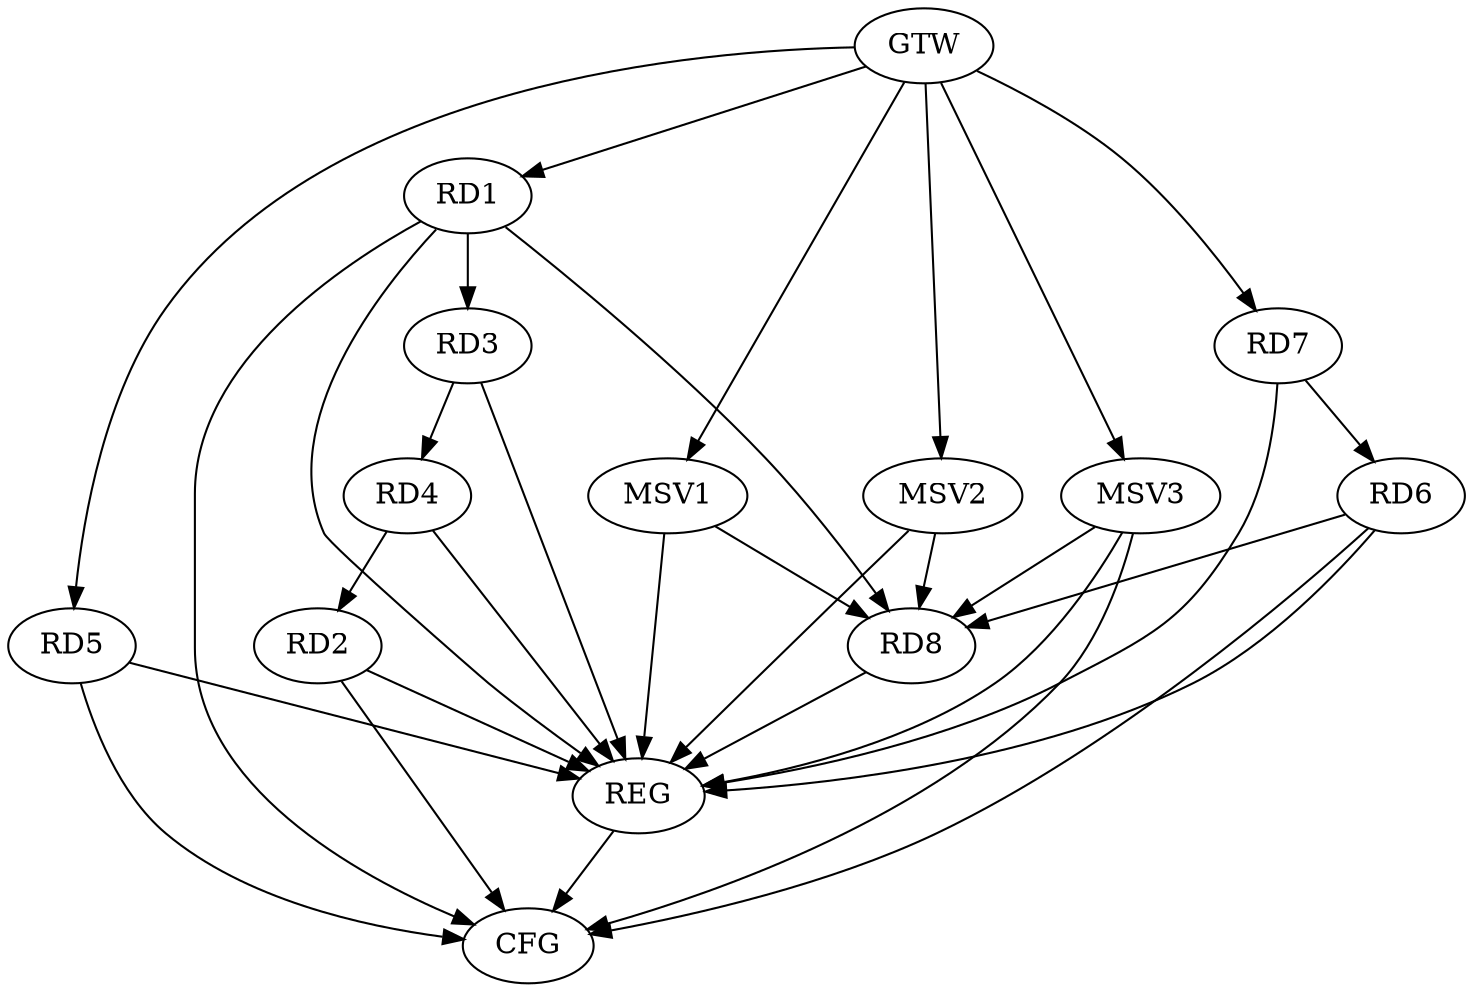 strict digraph G {
  RD1 [ label="RD1" ];
  RD2 [ label="RD2" ];
  RD3 [ label="RD3" ];
  RD4 [ label="RD4" ];
  RD5 [ label="RD5" ];
  RD6 [ label="RD6" ];
  RD7 [ label="RD7" ];
  RD8 [ label="RD8" ];
  GTW [ label="GTW" ];
  REG [ label="REG" ];
  CFG [ label="CFG" ];
  MSV1 [ label="MSV1" ];
  MSV2 [ label="MSV2" ];
  MSV3 [ label="MSV3" ];
  RD1 -> RD3;
  RD1 -> RD8;
  RD4 -> RD2;
  RD3 -> RD4;
  RD7 -> RD6;
  RD6 -> RD8;
  GTW -> RD1;
  GTW -> RD5;
  GTW -> RD7;
  RD1 -> REG;
  RD2 -> REG;
  RD3 -> REG;
  RD4 -> REG;
  RD5 -> REG;
  RD6 -> REG;
  RD7 -> REG;
  RD8 -> REG;
  RD6 -> CFG;
  RD5 -> CFG;
  RD2 -> CFG;
  RD1 -> CFG;
  REG -> CFG;
  MSV1 -> RD8;
  GTW -> MSV1;
  MSV1 -> REG;
  MSV2 -> RD8;
  MSV3 -> RD8;
  GTW -> MSV2;
  MSV2 -> REG;
  GTW -> MSV3;
  MSV3 -> REG;
  MSV3 -> CFG;
}
